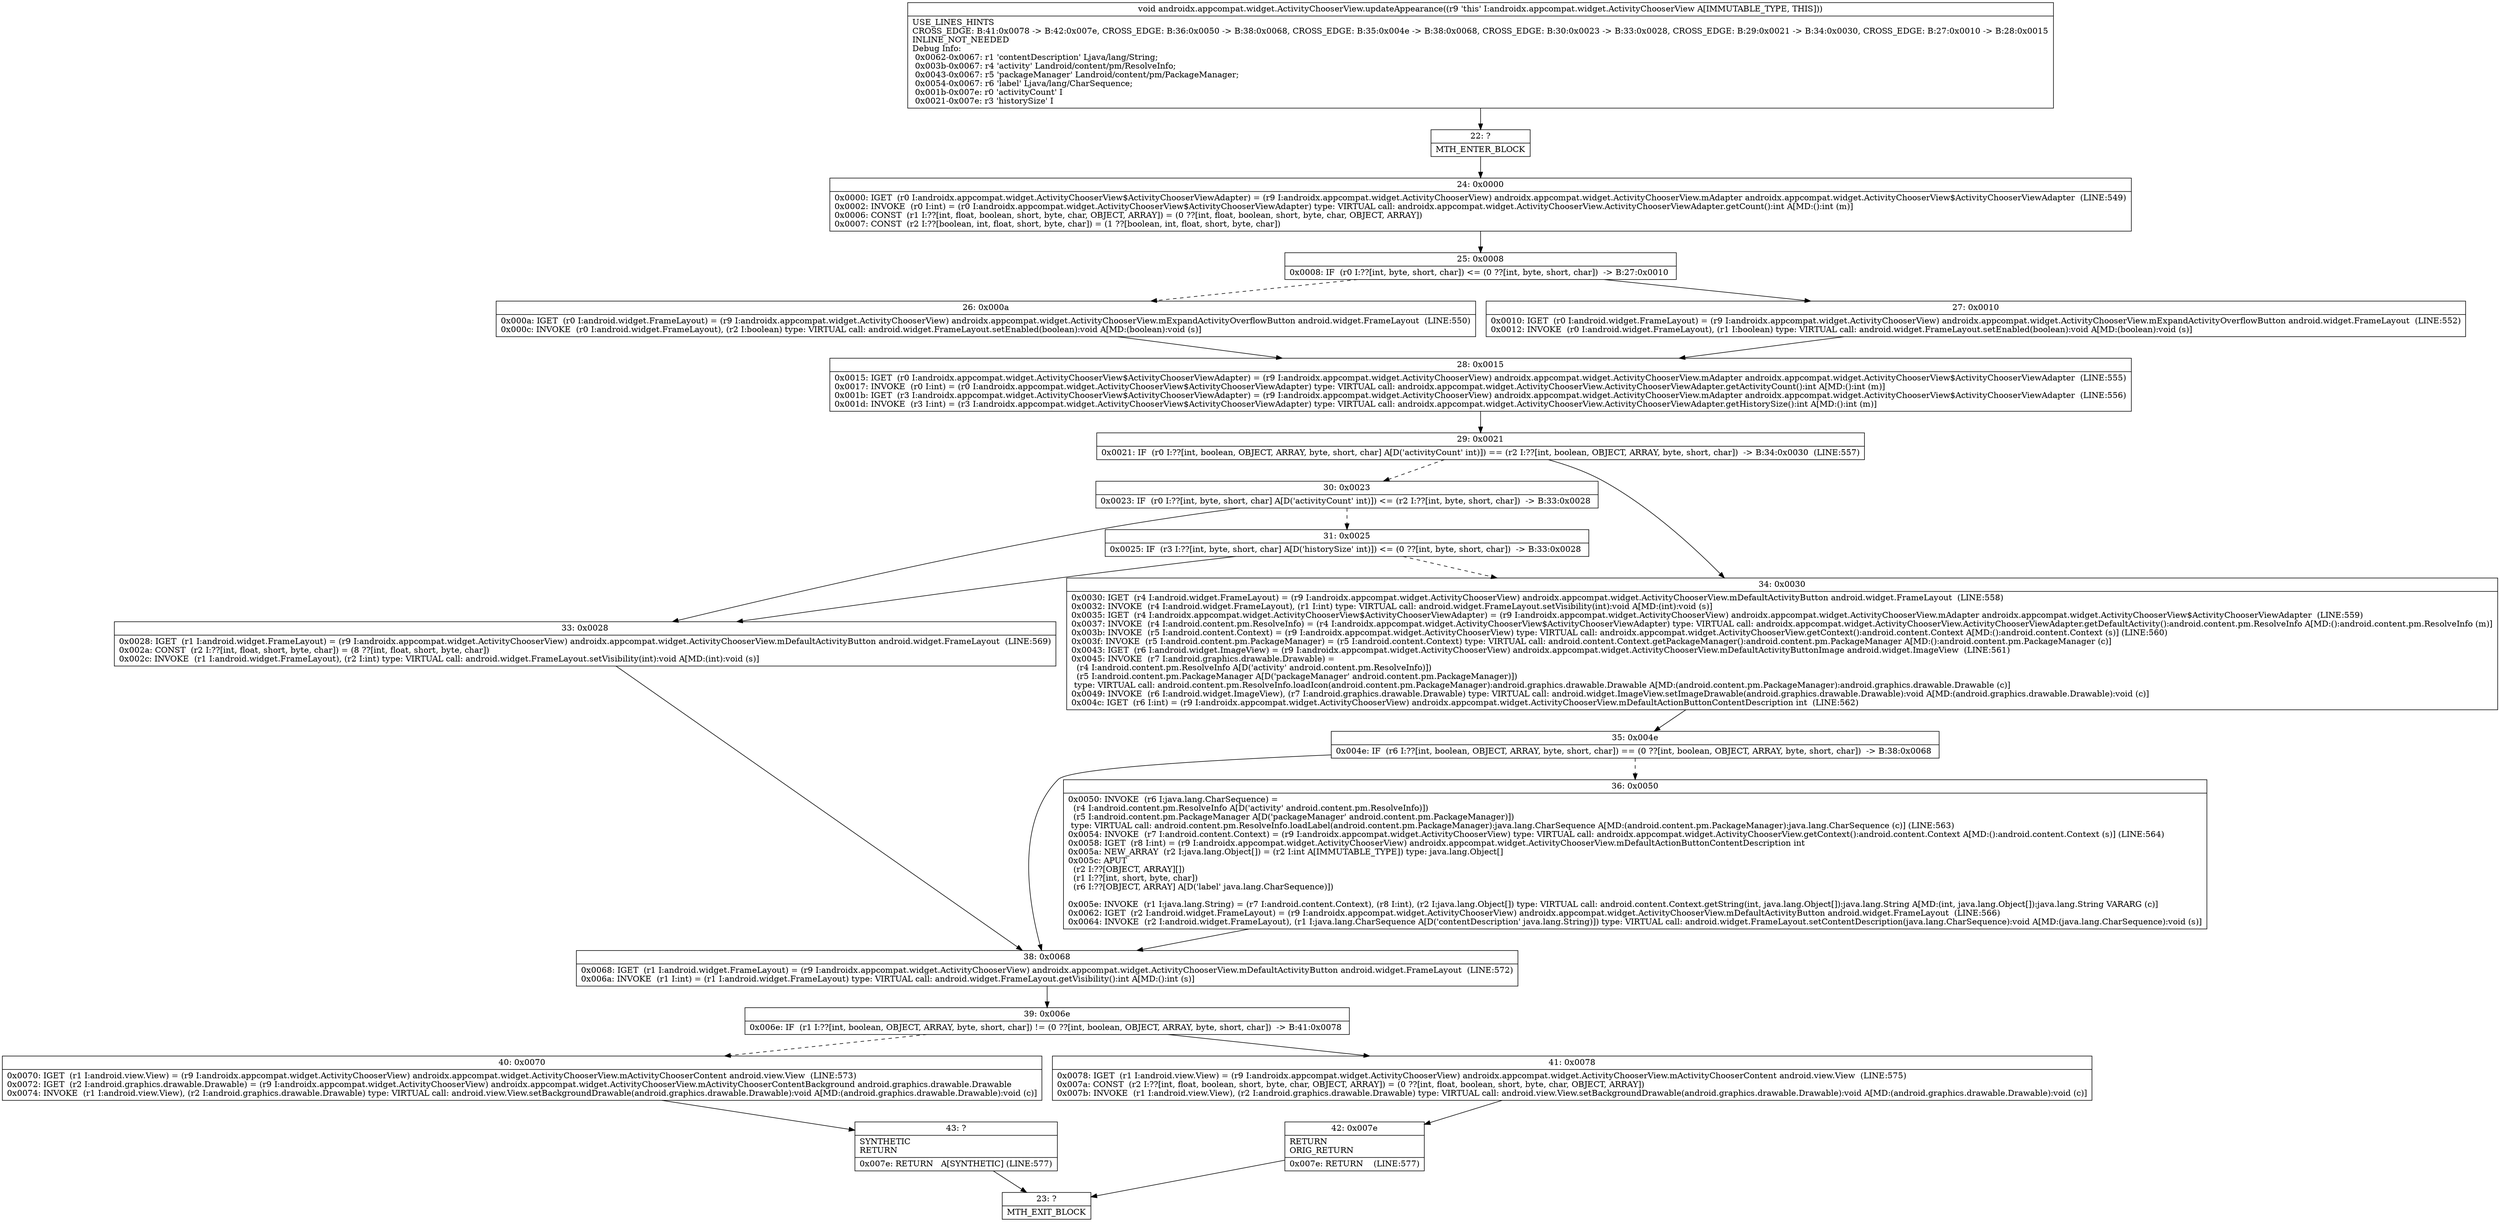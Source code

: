 digraph "CFG forandroidx.appcompat.widget.ActivityChooserView.updateAppearance()V" {
Node_22 [shape=record,label="{22\:\ ?|MTH_ENTER_BLOCK\l}"];
Node_24 [shape=record,label="{24\:\ 0x0000|0x0000: IGET  (r0 I:androidx.appcompat.widget.ActivityChooserView$ActivityChooserViewAdapter) = (r9 I:androidx.appcompat.widget.ActivityChooserView) androidx.appcompat.widget.ActivityChooserView.mAdapter androidx.appcompat.widget.ActivityChooserView$ActivityChooserViewAdapter  (LINE:549)\l0x0002: INVOKE  (r0 I:int) = (r0 I:androidx.appcompat.widget.ActivityChooserView$ActivityChooserViewAdapter) type: VIRTUAL call: androidx.appcompat.widget.ActivityChooserView.ActivityChooserViewAdapter.getCount():int A[MD:():int (m)]\l0x0006: CONST  (r1 I:??[int, float, boolean, short, byte, char, OBJECT, ARRAY]) = (0 ??[int, float, boolean, short, byte, char, OBJECT, ARRAY]) \l0x0007: CONST  (r2 I:??[boolean, int, float, short, byte, char]) = (1 ??[boolean, int, float, short, byte, char]) \l}"];
Node_25 [shape=record,label="{25\:\ 0x0008|0x0008: IF  (r0 I:??[int, byte, short, char]) \<= (0 ??[int, byte, short, char])  \-\> B:27:0x0010 \l}"];
Node_26 [shape=record,label="{26\:\ 0x000a|0x000a: IGET  (r0 I:android.widget.FrameLayout) = (r9 I:androidx.appcompat.widget.ActivityChooserView) androidx.appcompat.widget.ActivityChooserView.mExpandActivityOverflowButton android.widget.FrameLayout  (LINE:550)\l0x000c: INVOKE  (r0 I:android.widget.FrameLayout), (r2 I:boolean) type: VIRTUAL call: android.widget.FrameLayout.setEnabled(boolean):void A[MD:(boolean):void (s)]\l}"];
Node_28 [shape=record,label="{28\:\ 0x0015|0x0015: IGET  (r0 I:androidx.appcompat.widget.ActivityChooserView$ActivityChooserViewAdapter) = (r9 I:androidx.appcompat.widget.ActivityChooserView) androidx.appcompat.widget.ActivityChooserView.mAdapter androidx.appcompat.widget.ActivityChooserView$ActivityChooserViewAdapter  (LINE:555)\l0x0017: INVOKE  (r0 I:int) = (r0 I:androidx.appcompat.widget.ActivityChooserView$ActivityChooserViewAdapter) type: VIRTUAL call: androidx.appcompat.widget.ActivityChooserView.ActivityChooserViewAdapter.getActivityCount():int A[MD:():int (m)]\l0x001b: IGET  (r3 I:androidx.appcompat.widget.ActivityChooserView$ActivityChooserViewAdapter) = (r9 I:androidx.appcompat.widget.ActivityChooserView) androidx.appcompat.widget.ActivityChooserView.mAdapter androidx.appcompat.widget.ActivityChooserView$ActivityChooserViewAdapter  (LINE:556)\l0x001d: INVOKE  (r3 I:int) = (r3 I:androidx.appcompat.widget.ActivityChooserView$ActivityChooserViewAdapter) type: VIRTUAL call: androidx.appcompat.widget.ActivityChooserView.ActivityChooserViewAdapter.getHistorySize():int A[MD:():int (m)]\l}"];
Node_29 [shape=record,label="{29\:\ 0x0021|0x0021: IF  (r0 I:??[int, boolean, OBJECT, ARRAY, byte, short, char] A[D('activityCount' int)]) == (r2 I:??[int, boolean, OBJECT, ARRAY, byte, short, char])  \-\> B:34:0x0030  (LINE:557)\l}"];
Node_30 [shape=record,label="{30\:\ 0x0023|0x0023: IF  (r0 I:??[int, byte, short, char] A[D('activityCount' int)]) \<= (r2 I:??[int, byte, short, char])  \-\> B:33:0x0028 \l}"];
Node_31 [shape=record,label="{31\:\ 0x0025|0x0025: IF  (r3 I:??[int, byte, short, char] A[D('historySize' int)]) \<= (0 ??[int, byte, short, char])  \-\> B:33:0x0028 \l}"];
Node_33 [shape=record,label="{33\:\ 0x0028|0x0028: IGET  (r1 I:android.widget.FrameLayout) = (r9 I:androidx.appcompat.widget.ActivityChooserView) androidx.appcompat.widget.ActivityChooserView.mDefaultActivityButton android.widget.FrameLayout  (LINE:569)\l0x002a: CONST  (r2 I:??[int, float, short, byte, char]) = (8 ??[int, float, short, byte, char]) \l0x002c: INVOKE  (r1 I:android.widget.FrameLayout), (r2 I:int) type: VIRTUAL call: android.widget.FrameLayout.setVisibility(int):void A[MD:(int):void (s)]\l}"];
Node_38 [shape=record,label="{38\:\ 0x0068|0x0068: IGET  (r1 I:android.widget.FrameLayout) = (r9 I:androidx.appcompat.widget.ActivityChooserView) androidx.appcompat.widget.ActivityChooserView.mDefaultActivityButton android.widget.FrameLayout  (LINE:572)\l0x006a: INVOKE  (r1 I:int) = (r1 I:android.widget.FrameLayout) type: VIRTUAL call: android.widget.FrameLayout.getVisibility():int A[MD:():int (s)]\l}"];
Node_39 [shape=record,label="{39\:\ 0x006e|0x006e: IF  (r1 I:??[int, boolean, OBJECT, ARRAY, byte, short, char]) != (0 ??[int, boolean, OBJECT, ARRAY, byte, short, char])  \-\> B:41:0x0078 \l}"];
Node_40 [shape=record,label="{40\:\ 0x0070|0x0070: IGET  (r1 I:android.view.View) = (r9 I:androidx.appcompat.widget.ActivityChooserView) androidx.appcompat.widget.ActivityChooserView.mActivityChooserContent android.view.View  (LINE:573)\l0x0072: IGET  (r2 I:android.graphics.drawable.Drawable) = (r9 I:androidx.appcompat.widget.ActivityChooserView) androidx.appcompat.widget.ActivityChooserView.mActivityChooserContentBackground android.graphics.drawable.Drawable \l0x0074: INVOKE  (r1 I:android.view.View), (r2 I:android.graphics.drawable.Drawable) type: VIRTUAL call: android.view.View.setBackgroundDrawable(android.graphics.drawable.Drawable):void A[MD:(android.graphics.drawable.Drawable):void (c)]\l}"];
Node_43 [shape=record,label="{43\:\ ?|SYNTHETIC\lRETURN\l|0x007e: RETURN   A[SYNTHETIC] (LINE:577)\l}"];
Node_23 [shape=record,label="{23\:\ ?|MTH_EXIT_BLOCK\l}"];
Node_41 [shape=record,label="{41\:\ 0x0078|0x0078: IGET  (r1 I:android.view.View) = (r9 I:androidx.appcompat.widget.ActivityChooserView) androidx.appcompat.widget.ActivityChooserView.mActivityChooserContent android.view.View  (LINE:575)\l0x007a: CONST  (r2 I:??[int, float, boolean, short, byte, char, OBJECT, ARRAY]) = (0 ??[int, float, boolean, short, byte, char, OBJECT, ARRAY]) \l0x007b: INVOKE  (r1 I:android.view.View), (r2 I:android.graphics.drawable.Drawable) type: VIRTUAL call: android.view.View.setBackgroundDrawable(android.graphics.drawable.Drawable):void A[MD:(android.graphics.drawable.Drawable):void (c)]\l}"];
Node_42 [shape=record,label="{42\:\ 0x007e|RETURN\lORIG_RETURN\l|0x007e: RETURN    (LINE:577)\l}"];
Node_34 [shape=record,label="{34\:\ 0x0030|0x0030: IGET  (r4 I:android.widget.FrameLayout) = (r9 I:androidx.appcompat.widget.ActivityChooserView) androidx.appcompat.widget.ActivityChooserView.mDefaultActivityButton android.widget.FrameLayout  (LINE:558)\l0x0032: INVOKE  (r4 I:android.widget.FrameLayout), (r1 I:int) type: VIRTUAL call: android.widget.FrameLayout.setVisibility(int):void A[MD:(int):void (s)]\l0x0035: IGET  (r4 I:androidx.appcompat.widget.ActivityChooserView$ActivityChooserViewAdapter) = (r9 I:androidx.appcompat.widget.ActivityChooserView) androidx.appcompat.widget.ActivityChooserView.mAdapter androidx.appcompat.widget.ActivityChooserView$ActivityChooserViewAdapter  (LINE:559)\l0x0037: INVOKE  (r4 I:android.content.pm.ResolveInfo) = (r4 I:androidx.appcompat.widget.ActivityChooserView$ActivityChooserViewAdapter) type: VIRTUAL call: androidx.appcompat.widget.ActivityChooserView.ActivityChooserViewAdapter.getDefaultActivity():android.content.pm.ResolveInfo A[MD:():android.content.pm.ResolveInfo (m)]\l0x003b: INVOKE  (r5 I:android.content.Context) = (r9 I:androidx.appcompat.widget.ActivityChooserView) type: VIRTUAL call: androidx.appcompat.widget.ActivityChooserView.getContext():android.content.Context A[MD:():android.content.Context (s)] (LINE:560)\l0x003f: INVOKE  (r5 I:android.content.pm.PackageManager) = (r5 I:android.content.Context) type: VIRTUAL call: android.content.Context.getPackageManager():android.content.pm.PackageManager A[MD:():android.content.pm.PackageManager (c)]\l0x0043: IGET  (r6 I:android.widget.ImageView) = (r9 I:androidx.appcompat.widget.ActivityChooserView) androidx.appcompat.widget.ActivityChooserView.mDefaultActivityButtonImage android.widget.ImageView  (LINE:561)\l0x0045: INVOKE  (r7 I:android.graphics.drawable.Drawable) = \l  (r4 I:android.content.pm.ResolveInfo A[D('activity' android.content.pm.ResolveInfo)])\l  (r5 I:android.content.pm.PackageManager A[D('packageManager' android.content.pm.PackageManager)])\l type: VIRTUAL call: android.content.pm.ResolveInfo.loadIcon(android.content.pm.PackageManager):android.graphics.drawable.Drawable A[MD:(android.content.pm.PackageManager):android.graphics.drawable.Drawable (c)]\l0x0049: INVOKE  (r6 I:android.widget.ImageView), (r7 I:android.graphics.drawable.Drawable) type: VIRTUAL call: android.widget.ImageView.setImageDrawable(android.graphics.drawable.Drawable):void A[MD:(android.graphics.drawable.Drawable):void (c)]\l0x004c: IGET  (r6 I:int) = (r9 I:androidx.appcompat.widget.ActivityChooserView) androidx.appcompat.widget.ActivityChooserView.mDefaultActionButtonContentDescription int  (LINE:562)\l}"];
Node_35 [shape=record,label="{35\:\ 0x004e|0x004e: IF  (r6 I:??[int, boolean, OBJECT, ARRAY, byte, short, char]) == (0 ??[int, boolean, OBJECT, ARRAY, byte, short, char])  \-\> B:38:0x0068 \l}"];
Node_36 [shape=record,label="{36\:\ 0x0050|0x0050: INVOKE  (r6 I:java.lang.CharSequence) = \l  (r4 I:android.content.pm.ResolveInfo A[D('activity' android.content.pm.ResolveInfo)])\l  (r5 I:android.content.pm.PackageManager A[D('packageManager' android.content.pm.PackageManager)])\l type: VIRTUAL call: android.content.pm.ResolveInfo.loadLabel(android.content.pm.PackageManager):java.lang.CharSequence A[MD:(android.content.pm.PackageManager):java.lang.CharSequence (c)] (LINE:563)\l0x0054: INVOKE  (r7 I:android.content.Context) = (r9 I:androidx.appcompat.widget.ActivityChooserView) type: VIRTUAL call: androidx.appcompat.widget.ActivityChooserView.getContext():android.content.Context A[MD:():android.content.Context (s)] (LINE:564)\l0x0058: IGET  (r8 I:int) = (r9 I:androidx.appcompat.widget.ActivityChooserView) androidx.appcompat.widget.ActivityChooserView.mDefaultActionButtonContentDescription int \l0x005a: NEW_ARRAY  (r2 I:java.lang.Object[]) = (r2 I:int A[IMMUTABLE_TYPE]) type: java.lang.Object[] \l0x005c: APUT  \l  (r2 I:??[OBJECT, ARRAY][])\l  (r1 I:??[int, short, byte, char])\l  (r6 I:??[OBJECT, ARRAY] A[D('label' java.lang.CharSequence)])\l \l0x005e: INVOKE  (r1 I:java.lang.String) = (r7 I:android.content.Context), (r8 I:int), (r2 I:java.lang.Object[]) type: VIRTUAL call: android.content.Context.getString(int, java.lang.Object[]):java.lang.String A[MD:(int, java.lang.Object[]):java.lang.String VARARG (c)]\l0x0062: IGET  (r2 I:android.widget.FrameLayout) = (r9 I:androidx.appcompat.widget.ActivityChooserView) androidx.appcompat.widget.ActivityChooserView.mDefaultActivityButton android.widget.FrameLayout  (LINE:566)\l0x0064: INVOKE  (r2 I:android.widget.FrameLayout), (r1 I:java.lang.CharSequence A[D('contentDescription' java.lang.String)]) type: VIRTUAL call: android.widget.FrameLayout.setContentDescription(java.lang.CharSequence):void A[MD:(java.lang.CharSequence):void (s)]\l}"];
Node_27 [shape=record,label="{27\:\ 0x0010|0x0010: IGET  (r0 I:android.widget.FrameLayout) = (r9 I:androidx.appcompat.widget.ActivityChooserView) androidx.appcompat.widget.ActivityChooserView.mExpandActivityOverflowButton android.widget.FrameLayout  (LINE:552)\l0x0012: INVOKE  (r0 I:android.widget.FrameLayout), (r1 I:boolean) type: VIRTUAL call: android.widget.FrameLayout.setEnabled(boolean):void A[MD:(boolean):void (s)]\l}"];
MethodNode[shape=record,label="{void androidx.appcompat.widget.ActivityChooserView.updateAppearance((r9 'this' I:androidx.appcompat.widget.ActivityChooserView A[IMMUTABLE_TYPE, THIS]))  | USE_LINES_HINTS\lCROSS_EDGE: B:41:0x0078 \-\> B:42:0x007e, CROSS_EDGE: B:36:0x0050 \-\> B:38:0x0068, CROSS_EDGE: B:35:0x004e \-\> B:38:0x0068, CROSS_EDGE: B:30:0x0023 \-\> B:33:0x0028, CROSS_EDGE: B:29:0x0021 \-\> B:34:0x0030, CROSS_EDGE: B:27:0x0010 \-\> B:28:0x0015\lINLINE_NOT_NEEDED\lDebug Info:\l  0x0062\-0x0067: r1 'contentDescription' Ljava\/lang\/String;\l  0x003b\-0x0067: r4 'activity' Landroid\/content\/pm\/ResolveInfo;\l  0x0043\-0x0067: r5 'packageManager' Landroid\/content\/pm\/PackageManager;\l  0x0054\-0x0067: r6 'label' Ljava\/lang\/CharSequence;\l  0x001b\-0x007e: r0 'activityCount' I\l  0x0021\-0x007e: r3 'historySize' I\l}"];
MethodNode -> Node_22;Node_22 -> Node_24;
Node_24 -> Node_25;
Node_25 -> Node_26[style=dashed];
Node_25 -> Node_27;
Node_26 -> Node_28;
Node_28 -> Node_29;
Node_29 -> Node_30[style=dashed];
Node_29 -> Node_34;
Node_30 -> Node_31[style=dashed];
Node_30 -> Node_33;
Node_31 -> Node_33;
Node_31 -> Node_34[style=dashed];
Node_33 -> Node_38;
Node_38 -> Node_39;
Node_39 -> Node_40[style=dashed];
Node_39 -> Node_41;
Node_40 -> Node_43;
Node_43 -> Node_23;
Node_41 -> Node_42;
Node_42 -> Node_23;
Node_34 -> Node_35;
Node_35 -> Node_36[style=dashed];
Node_35 -> Node_38;
Node_36 -> Node_38;
Node_27 -> Node_28;
}

